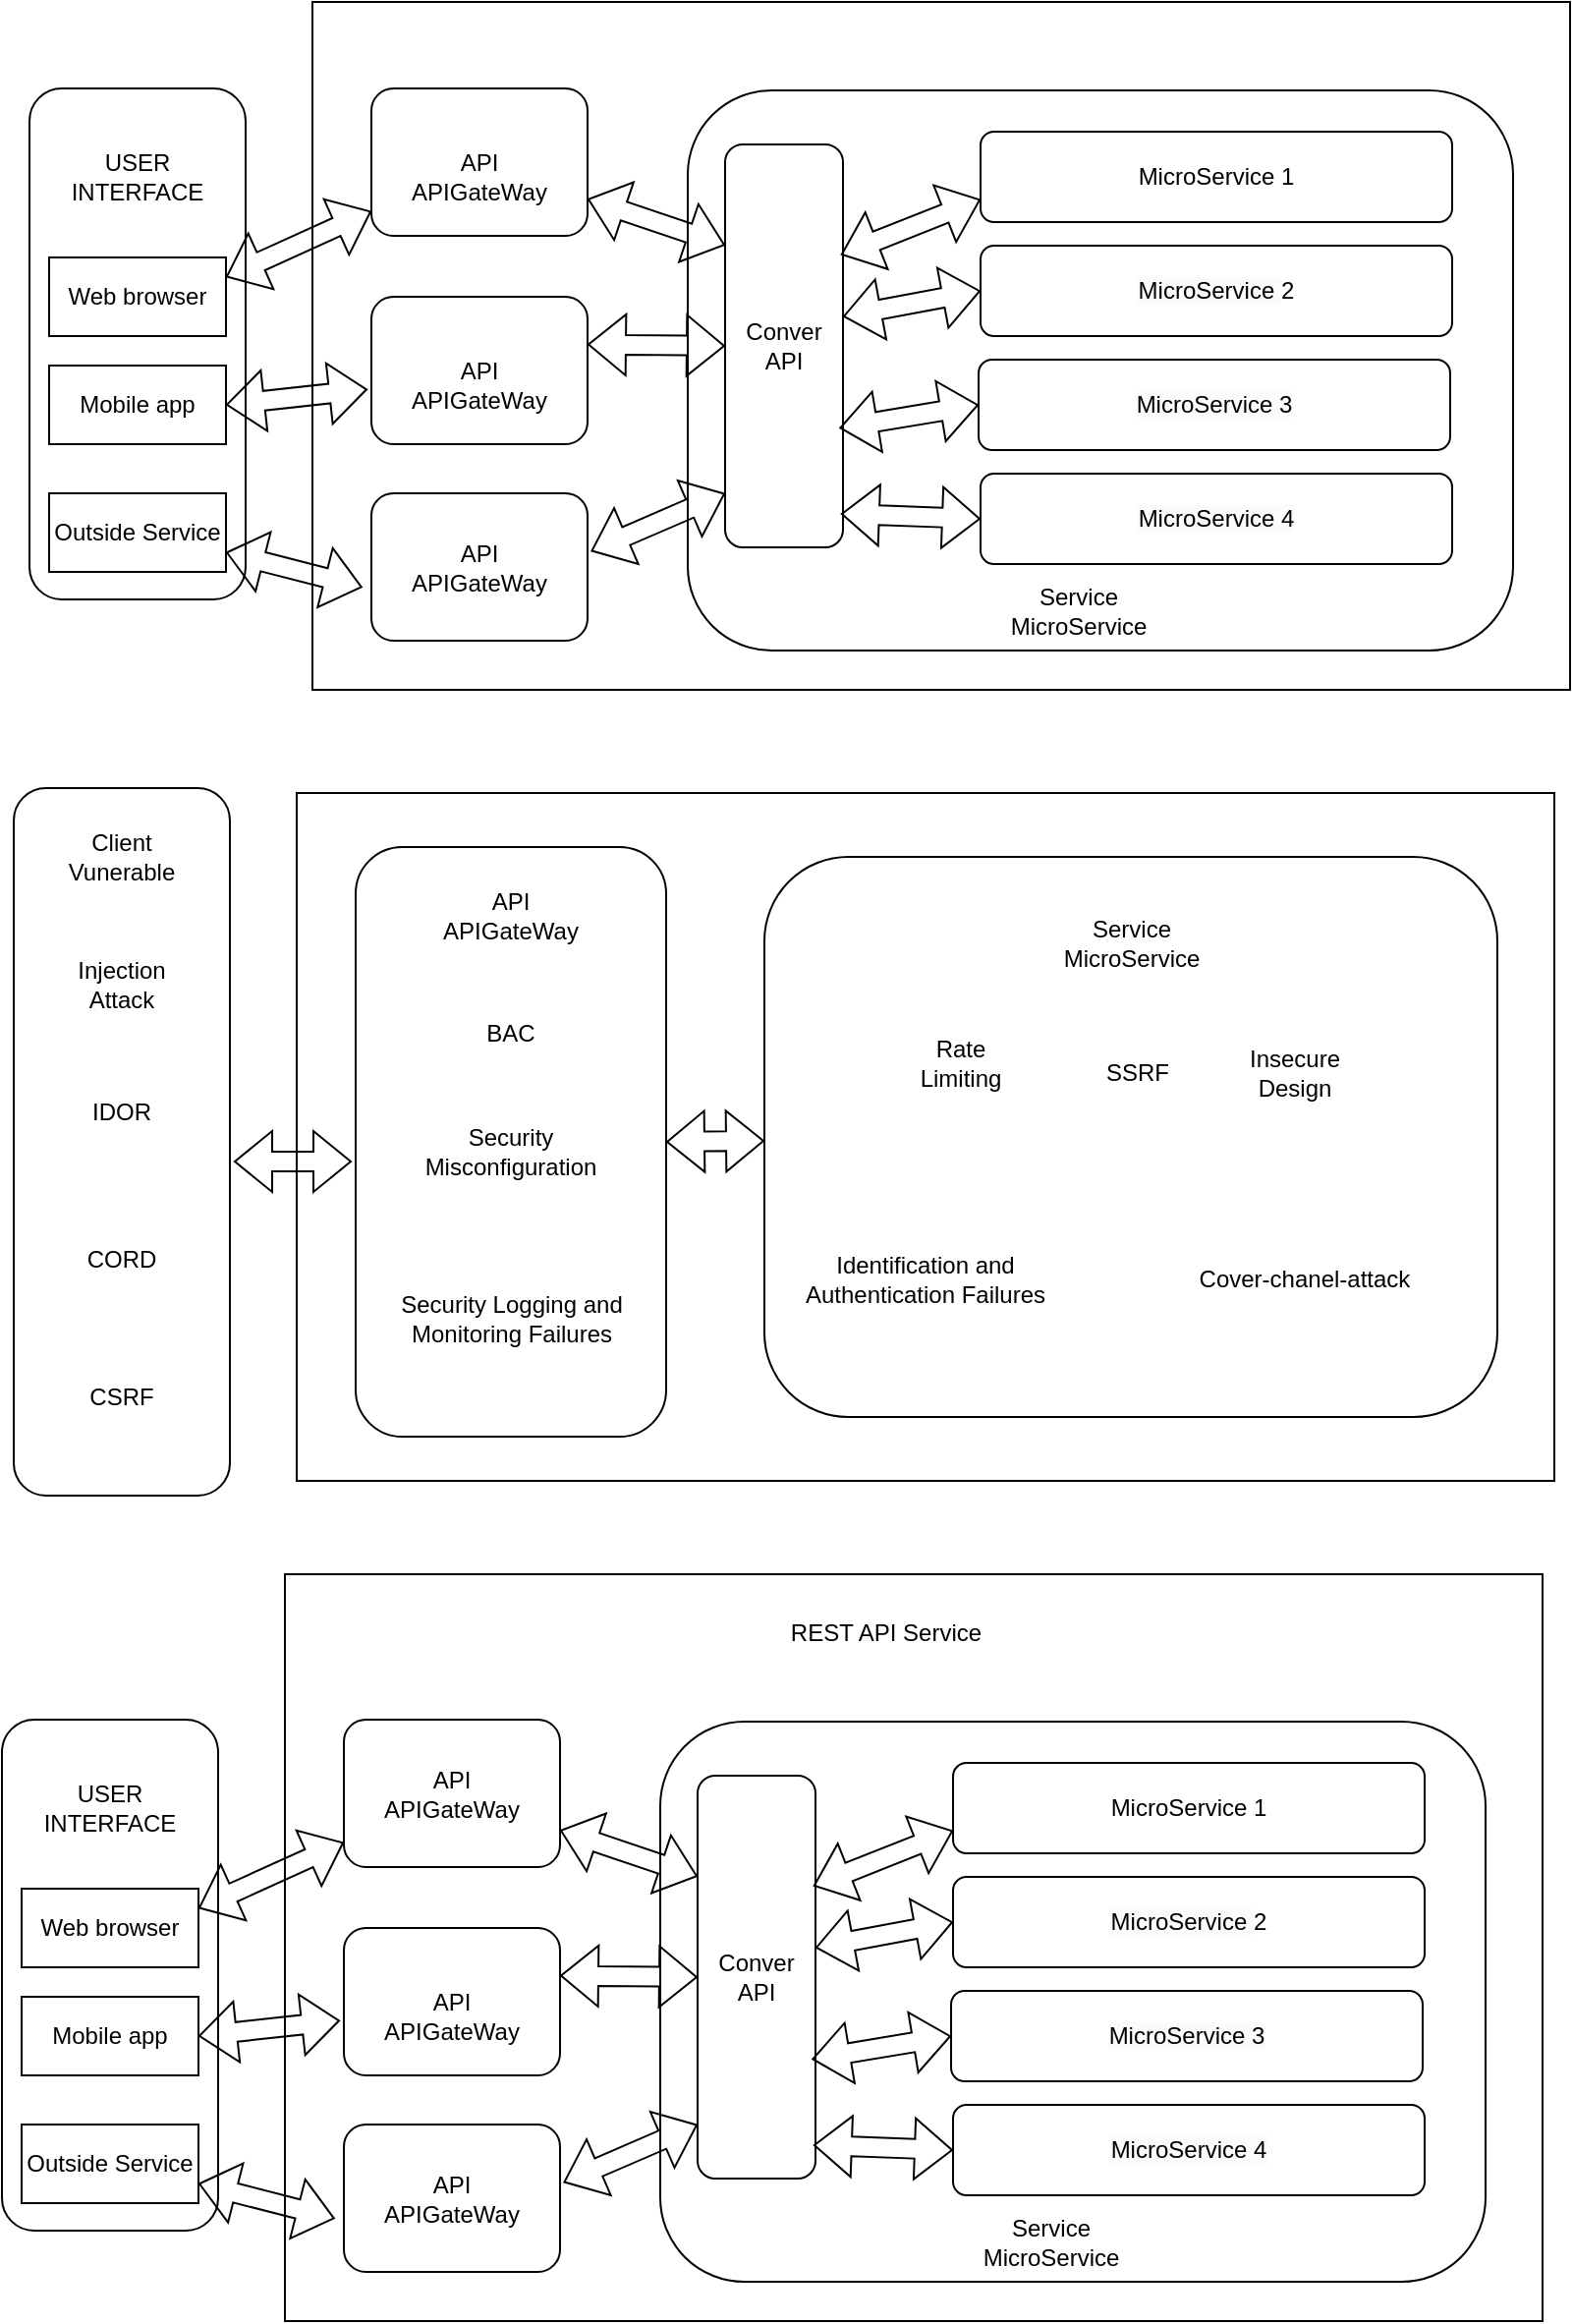 <mxfile version="21.6.8" type="github">
  <diagram name="Trang-1" id="a93HQ-2Yhv1V-fkxgcoa">
    <mxGraphModel dx="1533" dy="947" grid="1" gridSize="10" guides="1" tooltips="1" connect="1" arrows="1" fold="1" page="1" pageScale="1" pageWidth="827" pageHeight="1169" math="0" shadow="0">
      <root>
        <mxCell id="0" />
        <mxCell id="1" parent="0" />
        <mxCell id="b_T0NZLw3iRLqCjJVqVj-1" value="" style="rounded=0;whiteSpace=wrap;html=1;" parent="1" vertex="1">
          <mxGeometry x="180" y="20" width="640" height="350" as="geometry" />
        </mxCell>
        <mxCell id="b_T0NZLw3iRLqCjJVqVj-5" value="" style="rounded=1;whiteSpace=wrap;html=1;" parent="1" vertex="1">
          <mxGeometry x="36" y="64" width="110" height="260" as="geometry" />
        </mxCell>
        <mxCell id="b_T0NZLw3iRLqCjJVqVj-6" value="" style="rounded=1;whiteSpace=wrap;html=1;" parent="1" vertex="1">
          <mxGeometry x="371" y="65" width="420" height="285" as="geometry" />
        </mxCell>
        <mxCell id="b_T0NZLw3iRLqCjJVqVj-7" value="" style="rounded=1;whiteSpace=wrap;html=1;" parent="1" vertex="1">
          <mxGeometry x="210" y="64" width="110" height="75" as="geometry" />
        </mxCell>
        <mxCell id="b_T0NZLw3iRLqCjJVqVj-8" value="" style="shape=flexArrow;endArrow=classic;startArrow=classic;html=1;rounded=0;exitX=1;exitY=0.25;exitDx=0;exitDy=0;" parent="1" source="B-47JvwtqmCdVb9b-BcM-12" target="b_T0NZLw3iRLqCjJVqVj-7" edge="1">
          <mxGeometry width="100" height="100" relative="1" as="geometry">
            <mxPoint x="130" y="210" as="sourcePoint" />
            <mxPoint x="230" y="110" as="targetPoint" />
          </mxGeometry>
        </mxCell>
        <mxCell id="b_T0NZLw3iRLqCjJVqVj-9" value="" style="shape=flexArrow;endArrow=classic;startArrow=classic;html=1;rounded=0;exitX=1;exitY=0.5;exitDx=0;exitDy=0;entryX=0;entryY=0.5;entryDx=0;entryDy=0;" parent="1" target="B-47JvwtqmCdVb9b-BcM-11" edge="1">
          <mxGeometry width="100" height="100" relative="1" as="geometry">
            <mxPoint x="320" y="194.25" as="sourcePoint" />
            <mxPoint x="370" y="195.75" as="targetPoint" />
          </mxGeometry>
        </mxCell>
        <mxCell id="b_T0NZLw3iRLqCjJVqVj-12" value="USER&lt;br&gt;INTERFACE" style="text;html=1;strokeColor=none;fillColor=none;align=center;verticalAlign=middle;whiteSpace=wrap;rounded=0;" parent="1" vertex="1">
          <mxGeometry x="61" y="94" width="60" height="30" as="geometry" />
        </mxCell>
        <mxCell id="b_T0NZLw3iRLqCjJVqVj-13" value="API&lt;br&gt;APIGateWay" style="text;html=1;strokeColor=none;fillColor=none;align=center;verticalAlign=middle;whiteSpace=wrap;rounded=0;" parent="1" vertex="1">
          <mxGeometry x="235" y="94" width="60" height="30" as="geometry" />
        </mxCell>
        <mxCell id="b_T0NZLw3iRLqCjJVqVj-14" value="Service&lt;br&gt;MicroService" style="text;html=1;strokeColor=none;fillColor=none;align=center;verticalAlign=middle;whiteSpace=wrap;rounded=0;" parent="1" vertex="1">
          <mxGeometry x="540" y="315" width="60" height="30" as="geometry" />
        </mxCell>
        <mxCell id="B-47JvwtqmCdVb9b-BcM-2" value="" style="rounded=1;whiteSpace=wrap;html=1;" parent="1" vertex="1">
          <mxGeometry x="210" y="170" width="110" height="75" as="geometry" />
        </mxCell>
        <mxCell id="B-47JvwtqmCdVb9b-BcM-3" value="API&lt;br&gt;APIGateWay" style="text;html=1;strokeColor=none;fillColor=none;align=center;verticalAlign=middle;whiteSpace=wrap;rounded=0;" parent="1" vertex="1">
          <mxGeometry x="235" y="200" width="60" height="30" as="geometry" />
        </mxCell>
        <mxCell id="B-47JvwtqmCdVb9b-BcM-4" value="" style="rounded=1;whiteSpace=wrap;html=1;" parent="1" vertex="1">
          <mxGeometry x="210" y="270" width="110" height="75" as="geometry" />
        </mxCell>
        <mxCell id="B-47JvwtqmCdVb9b-BcM-5" value="API&lt;br&gt;APIGateWay" style="text;html=1;strokeColor=none;fillColor=none;align=center;verticalAlign=middle;whiteSpace=wrap;rounded=0;" parent="1" vertex="1">
          <mxGeometry x="235" y="292.5" width="60" height="30" as="geometry" />
        </mxCell>
        <mxCell id="B-47JvwtqmCdVb9b-BcM-7" value="" style="shape=flexArrow;endArrow=classic;startArrow=classic;html=1;rounded=0;entryX=-0.018;entryY=0.628;entryDx=0;entryDy=0;entryPerimeter=0;exitX=1;exitY=0.5;exitDx=0;exitDy=0;" parent="1" source="B-47JvwtqmCdVb9b-BcM-13" target="B-47JvwtqmCdVb9b-BcM-2" edge="1">
          <mxGeometry width="100" height="100" relative="1" as="geometry">
            <mxPoint x="310" y="400" as="sourcePoint" />
            <mxPoint x="410" y="300" as="targetPoint" />
          </mxGeometry>
        </mxCell>
        <mxCell id="B-47JvwtqmCdVb9b-BcM-8" value="" style="shape=flexArrow;endArrow=classic;startArrow=classic;html=1;rounded=0;entryX=-0.042;entryY=0.637;entryDx=0;entryDy=0;entryPerimeter=0;exitX=1;exitY=0.75;exitDx=0;exitDy=0;" parent="1" source="B-47JvwtqmCdVb9b-BcM-14" target="B-47JvwtqmCdVb9b-BcM-4" edge="1">
          <mxGeometry width="100" height="100" relative="1" as="geometry">
            <mxPoint x="310" y="400" as="sourcePoint" />
            <mxPoint x="410" y="300" as="targetPoint" />
          </mxGeometry>
        </mxCell>
        <mxCell id="B-47JvwtqmCdVb9b-BcM-9" value="" style="shape=flexArrow;endArrow=classic;startArrow=classic;html=1;rounded=0;exitX=1.016;exitY=0.393;exitDx=0;exitDy=0;entryX=0;entryY=0.866;entryDx=0;entryDy=0;entryPerimeter=0;exitPerimeter=0;" parent="1" source="B-47JvwtqmCdVb9b-BcM-4" target="B-47JvwtqmCdVb9b-BcM-11" edge="1">
          <mxGeometry width="100" height="100" relative="1" as="geometry">
            <mxPoint x="330" y="204.25" as="sourcePoint" />
            <mxPoint x="380" y="205.75" as="targetPoint" />
          </mxGeometry>
        </mxCell>
        <mxCell id="B-47JvwtqmCdVb9b-BcM-10" value="" style="shape=flexArrow;endArrow=classic;startArrow=classic;html=1;rounded=0;entryX=1;entryY=0.75;entryDx=0;entryDy=0;exitX=0;exitY=0.25;exitDx=0;exitDy=0;" parent="1" source="B-47JvwtqmCdVb9b-BcM-11" target="b_T0NZLw3iRLqCjJVqVj-7" edge="1">
          <mxGeometry width="100" height="100" relative="1" as="geometry">
            <mxPoint x="340" y="214.25" as="sourcePoint" />
            <mxPoint x="390" y="215.75" as="targetPoint" />
          </mxGeometry>
        </mxCell>
        <mxCell id="B-47JvwtqmCdVb9b-BcM-11" value="Conver API" style="rounded=1;whiteSpace=wrap;html=1;" parent="1" vertex="1">
          <mxGeometry x="390" y="92.5" width="60" height="205" as="geometry" />
        </mxCell>
        <mxCell id="B-47JvwtqmCdVb9b-BcM-12" value="Web browser" style="rounded=0;whiteSpace=wrap;html=1;" parent="1" vertex="1">
          <mxGeometry x="46" y="150" width="90" height="40" as="geometry" />
        </mxCell>
        <mxCell id="B-47JvwtqmCdVb9b-BcM-13" value="Mobile app" style="rounded=0;whiteSpace=wrap;html=1;" parent="1" vertex="1">
          <mxGeometry x="46" y="205" width="90" height="40" as="geometry" />
        </mxCell>
        <mxCell id="B-47JvwtqmCdVb9b-BcM-14" value="Outside Service" style="rounded=0;whiteSpace=wrap;html=1;" parent="1" vertex="1">
          <mxGeometry x="46" y="270" width="90" height="40" as="geometry" />
        </mxCell>
        <mxCell id="B-47JvwtqmCdVb9b-BcM-17" value="MicroService 1" style="rounded=1;whiteSpace=wrap;html=1;" parent="1" vertex="1">
          <mxGeometry x="520" y="86" width="240" height="46" as="geometry" />
        </mxCell>
        <mxCell id="B-47JvwtqmCdVb9b-BcM-18" value="&lt;span style=&quot;color: rgb(0, 0, 0); font-family: Helvetica; font-size: 12px; font-style: normal; font-variant-ligatures: normal; font-variant-caps: normal; font-weight: 400; letter-spacing: normal; orphans: 2; text-align: center; text-indent: 0px; text-transform: none; widows: 2; word-spacing: 0px; -webkit-text-stroke-width: 0px; background-color: rgb(251, 251, 251); text-decoration-thickness: initial; text-decoration-style: initial; text-decoration-color: initial; float: none; display: inline !important;&quot;&gt;MicroService&lt;span&gt;&amp;nbsp;&lt;/span&gt;&lt;/span&gt;2" style="rounded=1;whiteSpace=wrap;html=1;" parent="1" vertex="1">
          <mxGeometry x="520" y="144" width="240" height="46" as="geometry" />
        </mxCell>
        <mxCell id="B-47JvwtqmCdVb9b-BcM-19" value="&lt;span style=&quot;color: rgb(0, 0, 0); font-family: Helvetica; font-size: 12px; font-style: normal; font-variant-ligatures: normal; font-variant-caps: normal; font-weight: 400; letter-spacing: normal; orphans: 2; text-align: center; text-indent: 0px; text-transform: none; widows: 2; word-spacing: 0px; -webkit-text-stroke-width: 0px; background-color: rgb(251, 251, 251); text-decoration-thickness: initial; text-decoration-style: initial; text-decoration-color: initial; float: none; display: inline !important;&quot;&gt;MicroService&lt;span&gt;&amp;nbsp;3&lt;/span&gt;&lt;/span&gt;" style="rounded=1;whiteSpace=wrap;html=1;" parent="1" vertex="1">
          <mxGeometry x="519" y="202" width="240" height="46" as="geometry" />
        </mxCell>
        <mxCell id="B-47JvwtqmCdVb9b-BcM-20" value="&lt;span style=&quot;color: rgb(0, 0, 0); font-family: Helvetica; font-size: 12px; font-style: normal; font-variant-ligatures: normal; font-variant-caps: normal; font-weight: 400; letter-spacing: normal; orphans: 2; text-align: center; text-indent: 0px; text-transform: none; widows: 2; word-spacing: 0px; -webkit-text-stroke-width: 0px; background-color: rgb(251, 251, 251); text-decoration-thickness: initial; text-decoration-style: initial; text-decoration-color: initial; float: none; display: inline !important;&quot;&gt;MicroService&lt;span&gt;&amp;nbsp;4&lt;/span&gt;&lt;/span&gt;" style="rounded=1;whiteSpace=wrap;html=1;" parent="1" vertex="1">
          <mxGeometry x="520" y="260" width="240" height="46" as="geometry" />
        </mxCell>
        <mxCell id="B-47JvwtqmCdVb9b-BcM-21" value="" style="shape=flexArrow;endArrow=classic;startArrow=classic;html=1;rounded=0;entryX=0;entryY=0.75;entryDx=0;entryDy=0;exitX=0.982;exitY=0.274;exitDx=0;exitDy=0;exitPerimeter=0;" parent="1" source="B-47JvwtqmCdVb9b-BcM-11" target="B-47JvwtqmCdVb9b-BcM-17" edge="1">
          <mxGeometry width="100" height="100" relative="1" as="geometry">
            <mxPoint x="320" y="340" as="sourcePoint" />
            <mxPoint x="420" y="240" as="targetPoint" />
          </mxGeometry>
        </mxCell>
        <mxCell id="B-47JvwtqmCdVb9b-BcM-22" value="" style="shape=flexArrow;endArrow=classic;startArrow=classic;html=1;rounded=0;entryX=0;entryY=0.5;entryDx=0;entryDy=0;exitX=1;exitY=0.427;exitDx=0;exitDy=0;exitPerimeter=0;" parent="1" source="B-47JvwtqmCdVb9b-BcM-11" target="B-47JvwtqmCdVb9b-BcM-18" edge="1">
          <mxGeometry width="100" height="100" relative="1" as="geometry">
            <mxPoint x="450" y="190" as="sourcePoint" />
            <mxPoint x="521" y="162" as="targetPoint" />
          </mxGeometry>
        </mxCell>
        <mxCell id="B-47JvwtqmCdVb9b-BcM-23" value="" style="shape=flexArrow;endArrow=classic;startArrow=classic;html=1;rounded=0;entryX=0;entryY=0.5;entryDx=0;entryDy=0;exitX=0.969;exitY=0.704;exitDx=0;exitDy=0;exitPerimeter=0;" parent="1" source="B-47JvwtqmCdVb9b-BcM-11" target="B-47JvwtqmCdVb9b-BcM-19" edge="1">
          <mxGeometry width="100" height="100" relative="1" as="geometry">
            <mxPoint x="449" y="248" as="sourcePoint" />
            <mxPoint x="520" y="220" as="targetPoint" />
          </mxGeometry>
        </mxCell>
        <mxCell id="B-47JvwtqmCdVb9b-BcM-24" value="" style="shape=flexArrow;endArrow=classic;startArrow=classic;html=1;rounded=0;entryX=0;entryY=0.5;entryDx=0;entryDy=0;exitX=0.982;exitY=0.917;exitDx=0;exitDy=0;exitPerimeter=0;" parent="1" source="B-47JvwtqmCdVb9b-BcM-11" target="B-47JvwtqmCdVb9b-BcM-20" edge="1">
          <mxGeometry width="100" height="100" relative="1" as="geometry">
            <mxPoint x="449" y="292.5" as="sourcePoint" />
            <mxPoint x="520" y="264.5" as="targetPoint" />
          </mxGeometry>
        </mxCell>
        <mxCell id="B-47JvwtqmCdVb9b-BcM-25" value="" style="rounded=0;whiteSpace=wrap;html=1;" parent="1" vertex="1">
          <mxGeometry x="172" y="422.5" width="640" height="350" as="geometry" />
        </mxCell>
        <mxCell id="B-47JvwtqmCdVb9b-BcM-26" value="" style="rounded=1;whiteSpace=wrap;html=1;" parent="1" vertex="1">
          <mxGeometry x="28" y="420" width="110" height="360" as="geometry" />
        </mxCell>
        <mxCell id="B-47JvwtqmCdVb9b-BcM-27" value="" style="rounded=1;whiteSpace=wrap;html=1;" parent="1" vertex="1">
          <mxGeometry x="410" y="455" width="373" height="285" as="geometry" />
        </mxCell>
        <mxCell id="B-47JvwtqmCdVb9b-BcM-30" value="" style="shape=flexArrow;endArrow=classic;startArrow=classic;html=1;rounded=0;exitX=1;exitY=0.5;exitDx=0;exitDy=0;" parent="1" target="B-47JvwtqmCdVb9b-BcM-27" edge="1" source="B-47JvwtqmCdVb9b-BcM-34">
          <mxGeometry width="100" height="100" relative="1" as="geometry">
            <mxPoint x="312" y="600" as="sourcePoint" />
            <mxPoint x="370" y="590" as="targetPoint" />
          </mxGeometry>
        </mxCell>
        <mxCell id="B-47JvwtqmCdVb9b-BcM-31" value="Client&lt;br&gt;Vunerable" style="text;html=1;strokeColor=none;fillColor=none;align=center;verticalAlign=middle;whiteSpace=wrap;rounded=0;" parent="1" vertex="1">
          <mxGeometry x="53" y="440" width="60" height="30" as="geometry" />
        </mxCell>
        <mxCell id="B-47JvwtqmCdVb9b-BcM-33" value="Service&lt;br&gt;MicroService" style="text;html=1;strokeColor=none;fillColor=none;align=center;verticalAlign=middle;whiteSpace=wrap;rounded=0;" parent="1" vertex="1">
          <mxGeometry x="566.5" y="484" width="60" height="30" as="geometry" />
        </mxCell>
        <mxCell id="B-47JvwtqmCdVb9b-BcM-34" value="" style="rounded=1;whiteSpace=wrap;html=1;" parent="1" vertex="1">
          <mxGeometry x="202" y="450" width="158" height="300" as="geometry" />
        </mxCell>
        <mxCell id="B-47JvwtqmCdVb9b-BcM-35" value="API&lt;br&gt;APIGateWay" style="text;html=1;strokeColor=none;fillColor=none;align=center;verticalAlign=middle;whiteSpace=wrap;rounded=0;" parent="1" vertex="1">
          <mxGeometry x="251" y="470" width="60" height="30" as="geometry" />
        </mxCell>
        <mxCell id="B-47JvwtqmCdVb9b-BcM-38" value="" style="shape=flexArrow;endArrow=classic;startArrow=classic;html=1;rounded=0;" parent="1" edge="1">
          <mxGeometry width="100" height="100" relative="1" as="geometry">
            <mxPoint x="140" y="610" as="sourcePoint" />
            <mxPoint x="200" y="610" as="targetPoint" />
          </mxGeometry>
        </mxCell>
        <mxCell id="sFR1kPlOaBU0r8AqizzY-5" value="Injection Attack" style="text;html=1;strokeColor=none;fillColor=none;align=center;verticalAlign=middle;whiteSpace=wrap;rounded=0;" vertex="1" parent="1">
          <mxGeometry x="53" y="500" width="60" height="40" as="geometry" />
        </mxCell>
        <mxCell id="sFR1kPlOaBU0r8AqizzY-6" value="IDOR" style="text;html=1;strokeColor=none;fillColor=none;align=center;verticalAlign=middle;whiteSpace=wrap;rounded=0;" vertex="1" parent="1">
          <mxGeometry x="53" y="565" width="60" height="40" as="geometry" />
        </mxCell>
        <mxCell id="sFR1kPlOaBU0r8AqizzY-7" value="CORD" style="text;html=1;strokeColor=none;fillColor=none;align=center;verticalAlign=middle;whiteSpace=wrap;rounded=0;" vertex="1" parent="1">
          <mxGeometry x="53" y="640" width="60" height="40" as="geometry" />
        </mxCell>
        <mxCell id="sFR1kPlOaBU0r8AqizzY-8" value="BAC" style="text;html=1;strokeColor=none;fillColor=none;align=center;verticalAlign=middle;whiteSpace=wrap;rounded=0;fontColor=default;" vertex="1" parent="1">
          <mxGeometry x="251" y="525" width="60" height="40" as="geometry" />
        </mxCell>
        <mxCell id="sFR1kPlOaBU0r8AqizzY-9" value="&lt;span&gt;Security Misconfiguration&lt;/span&gt;" style="text;html=1;strokeColor=none;fillColor=none;align=center;verticalAlign=middle;rounded=0;whiteSpace=wrap;fontColor=default;labelBorderColor=none;fontStyle=0" vertex="1" parent="1">
          <mxGeometry x="251" y="585" width="60" height="40" as="geometry" />
        </mxCell>
        <mxCell id="sFR1kPlOaBU0r8AqizzY-10" value="Security Logging and Monitoring Failures" style="text;html=1;strokeColor=none;fillColor=none;align=center;verticalAlign=middle;whiteSpace=wrap;rounded=0;" vertex="1" parent="1">
          <mxGeometry x="216.5" y="670" width="129" height="40" as="geometry" />
        </mxCell>
        <mxCell id="sFR1kPlOaBU0r8AqizzY-11" value="Rate Limiting" style="text;html=1;strokeColor=none;fillColor=none;align=center;verticalAlign=middle;whiteSpace=wrap;rounded=0;" vertex="1" parent="1">
          <mxGeometry x="480" y="540" width="60" height="40" as="geometry" />
        </mxCell>
        <mxCell id="sFR1kPlOaBU0r8AqizzY-12" value="Insecure Design" style="text;html=1;strokeColor=none;fillColor=none;align=center;verticalAlign=middle;whiteSpace=wrap;rounded=0;" vertex="1" parent="1">
          <mxGeometry x="650" y="545" width="60" height="40" as="geometry" />
        </mxCell>
        <mxCell id="sFR1kPlOaBU0r8AqizzY-13" value="Identification and Authentication Failures" style="text;html=1;strokeColor=none;fillColor=none;align=center;verticalAlign=middle;whiteSpace=wrap;rounded=0;" vertex="1" parent="1">
          <mxGeometry x="428" y="650" width="128" height="40" as="geometry" />
        </mxCell>
        <mxCell id="sFR1kPlOaBU0r8AqizzY-14" value="SSRF" style="text;html=1;strokeColor=none;fillColor=none;align=center;verticalAlign=middle;whiteSpace=wrap;rounded=0;" vertex="1" parent="1">
          <mxGeometry x="570" y="545" width="60" height="40" as="geometry" />
        </mxCell>
        <mxCell id="sFR1kPlOaBU0r8AqizzY-15" value="Cover-chanel-attack" style="text;html=1;strokeColor=none;fillColor=none;align=center;verticalAlign=middle;whiteSpace=wrap;rounded=0;" vertex="1" parent="1">
          <mxGeometry x="610" y="650" width="150" height="40" as="geometry" />
        </mxCell>
        <mxCell id="sFR1kPlOaBU0r8AqizzY-16" value="CSRF" style="text;html=1;strokeColor=none;fillColor=none;align=center;verticalAlign=middle;whiteSpace=wrap;rounded=0;" vertex="1" parent="1">
          <mxGeometry x="53" y="710" width="60" height="40" as="geometry" />
        </mxCell>
        <mxCell id="sFR1kPlOaBU0r8AqizzY-17" value="" style="rounded=0;whiteSpace=wrap;html=1;" vertex="1" parent="1">
          <mxGeometry x="166" y="820" width="640" height="380" as="geometry" />
        </mxCell>
        <mxCell id="sFR1kPlOaBU0r8AqizzY-18" value="" style="rounded=1;whiteSpace=wrap;html=1;" vertex="1" parent="1">
          <mxGeometry x="22" y="894" width="110" height="260" as="geometry" />
        </mxCell>
        <mxCell id="sFR1kPlOaBU0r8AqizzY-19" value="" style="rounded=1;whiteSpace=wrap;html=1;" vertex="1" parent="1">
          <mxGeometry x="357" y="895" width="420" height="285" as="geometry" />
        </mxCell>
        <mxCell id="sFR1kPlOaBU0r8AqizzY-20" value="" style="rounded=1;whiteSpace=wrap;html=1;" vertex="1" parent="1">
          <mxGeometry x="196" y="894" width="110" height="75" as="geometry" />
        </mxCell>
        <mxCell id="sFR1kPlOaBU0r8AqizzY-21" value="" style="shape=flexArrow;endArrow=classic;startArrow=classic;html=1;rounded=0;exitX=1;exitY=0.25;exitDx=0;exitDy=0;" edge="1" parent="1" source="sFR1kPlOaBU0r8AqizzY-35" target="sFR1kPlOaBU0r8AqizzY-20">
          <mxGeometry width="100" height="100" relative="1" as="geometry">
            <mxPoint x="116" y="1040" as="sourcePoint" />
            <mxPoint x="216" y="940" as="targetPoint" />
          </mxGeometry>
        </mxCell>
        <mxCell id="sFR1kPlOaBU0r8AqizzY-22" value="" style="shape=flexArrow;endArrow=classic;startArrow=classic;html=1;rounded=0;exitX=1;exitY=0.5;exitDx=0;exitDy=0;entryX=0;entryY=0.5;entryDx=0;entryDy=0;" edge="1" parent="1" target="sFR1kPlOaBU0r8AqizzY-34">
          <mxGeometry width="100" height="100" relative="1" as="geometry">
            <mxPoint x="306" y="1024.25" as="sourcePoint" />
            <mxPoint x="356" y="1025.75" as="targetPoint" />
          </mxGeometry>
        </mxCell>
        <mxCell id="sFR1kPlOaBU0r8AqizzY-23" value="USER&lt;br&gt;INTERFACE" style="text;html=1;strokeColor=none;fillColor=none;align=center;verticalAlign=middle;whiteSpace=wrap;rounded=0;" vertex="1" parent="1">
          <mxGeometry x="47" y="924" width="60" height="30" as="geometry" />
        </mxCell>
        <mxCell id="sFR1kPlOaBU0r8AqizzY-24" value="API&lt;br&gt;APIGateWay" style="text;html=1;strokeColor=none;fillColor=none;align=center;verticalAlign=middle;whiteSpace=wrap;rounded=0;" vertex="1" parent="1">
          <mxGeometry x="221" y="916.5" width="60" height="30" as="geometry" />
        </mxCell>
        <mxCell id="sFR1kPlOaBU0r8AqizzY-25" value="Service&lt;br&gt;MicroService" style="text;html=1;strokeColor=none;fillColor=none;align=center;verticalAlign=middle;whiteSpace=wrap;rounded=0;" vertex="1" parent="1">
          <mxGeometry x="526" y="1145" width="60" height="30" as="geometry" />
        </mxCell>
        <mxCell id="sFR1kPlOaBU0r8AqizzY-26" value="" style="rounded=1;whiteSpace=wrap;html=1;" vertex="1" parent="1">
          <mxGeometry x="196" y="1000" width="110" height="75" as="geometry" />
        </mxCell>
        <mxCell id="sFR1kPlOaBU0r8AqizzY-27" value="API&lt;br&gt;APIGateWay" style="text;html=1;strokeColor=none;fillColor=none;align=center;verticalAlign=middle;whiteSpace=wrap;rounded=0;" vertex="1" parent="1">
          <mxGeometry x="221" y="1030" width="60" height="30" as="geometry" />
        </mxCell>
        <mxCell id="sFR1kPlOaBU0r8AqizzY-28" value="" style="rounded=1;whiteSpace=wrap;html=1;" vertex="1" parent="1">
          <mxGeometry x="196" y="1100" width="110" height="75" as="geometry" />
        </mxCell>
        <mxCell id="sFR1kPlOaBU0r8AqizzY-29" value="API&lt;br&gt;APIGateWay" style="text;html=1;strokeColor=none;fillColor=none;align=center;verticalAlign=middle;whiteSpace=wrap;rounded=0;" vertex="1" parent="1">
          <mxGeometry x="221" y="1122.5" width="60" height="30" as="geometry" />
        </mxCell>
        <mxCell id="sFR1kPlOaBU0r8AqizzY-30" value="" style="shape=flexArrow;endArrow=classic;startArrow=classic;html=1;rounded=0;entryX=-0.018;entryY=0.628;entryDx=0;entryDy=0;entryPerimeter=0;exitX=1;exitY=0.5;exitDx=0;exitDy=0;" edge="1" parent="1" source="sFR1kPlOaBU0r8AqizzY-36" target="sFR1kPlOaBU0r8AqizzY-26">
          <mxGeometry width="100" height="100" relative="1" as="geometry">
            <mxPoint x="296" y="1230" as="sourcePoint" />
            <mxPoint x="396" y="1130" as="targetPoint" />
          </mxGeometry>
        </mxCell>
        <mxCell id="sFR1kPlOaBU0r8AqizzY-31" value="" style="shape=flexArrow;endArrow=classic;startArrow=classic;html=1;rounded=0;entryX=-0.042;entryY=0.637;entryDx=0;entryDy=0;entryPerimeter=0;exitX=1;exitY=0.75;exitDx=0;exitDy=0;" edge="1" parent="1" source="sFR1kPlOaBU0r8AqizzY-37" target="sFR1kPlOaBU0r8AqizzY-28">
          <mxGeometry width="100" height="100" relative="1" as="geometry">
            <mxPoint x="296" y="1230" as="sourcePoint" />
            <mxPoint x="396" y="1130" as="targetPoint" />
          </mxGeometry>
        </mxCell>
        <mxCell id="sFR1kPlOaBU0r8AqizzY-32" value="" style="shape=flexArrow;endArrow=classic;startArrow=classic;html=1;rounded=0;exitX=1.016;exitY=0.393;exitDx=0;exitDy=0;entryX=0;entryY=0.866;entryDx=0;entryDy=0;entryPerimeter=0;exitPerimeter=0;" edge="1" parent="1" source="sFR1kPlOaBU0r8AqizzY-28" target="sFR1kPlOaBU0r8AqizzY-34">
          <mxGeometry width="100" height="100" relative="1" as="geometry">
            <mxPoint x="316" y="1034.25" as="sourcePoint" />
            <mxPoint x="366" y="1035.75" as="targetPoint" />
          </mxGeometry>
        </mxCell>
        <mxCell id="sFR1kPlOaBU0r8AqizzY-33" value="" style="shape=flexArrow;endArrow=classic;startArrow=classic;html=1;rounded=0;entryX=1;entryY=0.75;entryDx=0;entryDy=0;exitX=0;exitY=0.25;exitDx=0;exitDy=0;" edge="1" parent="1" source="sFR1kPlOaBU0r8AqizzY-34" target="sFR1kPlOaBU0r8AqizzY-20">
          <mxGeometry width="100" height="100" relative="1" as="geometry">
            <mxPoint x="326" y="1044.25" as="sourcePoint" />
            <mxPoint x="376" y="1045.75" as="targetPoint" />
          </mxGeometry>
        </mxCell>
        <mxCell id="sFR1kPlOaBU0r8AqizzY-34" value="Conver API" style="rounded=1;whiteSpace=wrap;html=1;" vertex="1" parent="1">
          <mxGeometry x="376" y="922.5" width="60" height="205" as="geometry" />
        </mxCell>
        <mxCell id="sFR1kPlOaBU0r8AqizzY-35" value="Web browser" style="rounded=0;whiteSpace=wrap;html=1;" vertex="1" parent="1">
          <mxGeometry x="32" y="980" width="90" height="40" as="geometry" />
        </mxCell>
        <mxCell id="sFR1kPlOaBU0r8AqizzY-36" value="Mobile app" style="rounded=0;whiteSpace=wrap;html=1;" vertex="1" parent="1">
          <mxGeometry x="32" y="1035" width="90" height="40" as="geometry" />
        </mxCell>
        <mxCell id="sFR1kPlOaBU0r8AqizzY-37" value="Outside Service" style="rounded=0;whiteSpace=wrap;html=1;" vertex="1" parent="1">
          <mxGeometry x="32" y="1100" width="90" height="40" as="geometry" />
        </mxCell>
        <mxCell id="sFR1kPlOaBU0r8AqizzY-38" value="MicroService 1" style="rounded=1;whiteSpace=wrap;html=1;" vertex="1" parent="1">
          <mxGeometry x="506" y="916" width="240" height="46" as="geometry" />
        </mxCell>
        <mxCell id="sFR1kPlOaBU0r8AqizzY-39" value="&lt;span style=&quot;color: rgb(0, 0, 0); font-family: Helvetica; font-size: 12px; font-style: normal; font-variant-ligatures: normal; font-variant-caps: normal; font-weight: 400; letter-spacing: normal; orphans: 2; text-align: center; text-indent: 0px; text-transform: none; widows: 2; word-spacing: 0px; -webkit-text-stroke-width: 0px; background-color: rgb(251, 251, 251); text-decoration-thickness: initial; text-decoration-style: initial; text-decoration-color: initial; float: none; display: inline !important;&quot;&gt;MicroService&lt;span&gt;&amp;nbsp;&lt;/span&gt;&lt;/span&gt;2" style="rounded=1;whiteSpace=wrap;html=1;" vertex="1" parent="1">
          <mxGeometry x="506" y="974" width="240" height="46" as="geometry" />
        </mxCell>
        <mxCell id="sFR1kPlOaBU0r8AqizzY-40" value="&lt;span style=&quot;color: rgb(0, 0, 0); font-family: Helvetica; font-size: 12px; font-style: normal; font-variant-ligatures: normal; font-variant-caps: normal; font-weight: 400; letter-spacing: normal; orphans: 2; text-align: center; text-indent: 0px; text-transform: none; widows: 2; word-spacing: 0px; -webkit-text-stroke-width: 0px; background-color: rgb(251, 251, 251); text-decoration-thickness: initial; text-decoration-style: initial; text-decoration-color: initial; float: none; display: inline !important;&quot;&gt;MicroService&lt;span&gt;&amp;nbsp;3&lt;/span&gt;&lt;/span&gt;" style="rounded=1;whiteSpace=wrap;html=1;" vertex="1" parent="1">
          <mxGeometry x="505" y="1032" width="240" height="46" as="geometry" />
        </mxCell>
        <mxCell id="sFR1kPlOaBU0r8AqizzY-41" value="&lt;span style=&quot;color: rgb(0, 0, 0); font-family: Helvetica; font-size: 12px; font-style: normal; font-variant-ligatures: normal; font-variant-caps: normal; font-weight: 400; letter-spacing: normal; orphans: 2; text-align: center; text-indent: 0px; text-transform: none; widows: 2; word-spacing: 0px; -webkit-text-stroke-width: 0px; background-color: rgb(251, 251, 251); text-decoration-thickness: initial; text-decoration-style: initial; text-decoration-color: initial; float: none; display: inline !important;&quot;&gt;MicroService&lt;span&gt;&amp;nbsp;4&lt;/span&gt;&lt;/span&gt;" style="rounded=1;whiteSpace=wrap;html=1;" vertex="1" parent="1">
          <mxGeometry x="506" y="1090" width="240" height="46" as="geometry" />
        </mxCell>
        <mxCell id="sFR1kPlOaBU0r8AqizzY-42" value="" style="shape=flexArrow;endArrow=classic;startArrow=classic;html=1;rounded=0;entryX=0;entryY=0.75;entryDx=0;entryDy=0;exitX=0.982;exitY=0.274;exitDx=0;exitDy=0;exitPerimeter=0;" edge="1" parent="1" source="sFR1kPlOaBU0r8AqizzY-34" target="sFR1kPlOaBU0r8AqizzY-38">
          <mxGeometry width="100" height="100" relative="1" as="geometry">
            <mxPoint x="306" y="1170" as="sourcePoint" />
            <mxPoint x="406" y="1070" as="targetPoint" />
          </mxGeometry>
        </mxCell>
        <mxCell id="sFR1kPlOaBU0r8AqizzY-43" value="" style="shape=flexArrow;endArrow=classic;startArrow=classic;html=1;rounded=0;entryX=0;entryY=0.5;entryDx=0;entryDy=0;exitX=1;exitY=0.427;exitDx=0;exitDy=0;exitPerimeter=0;" edge="1" parent="1" source="sFR1kPlOaBU0r8AqizzY-34" target="sFR1kPlOaBU0r8AqizzY-39">
          <mxGeometry width="100" height="100" relative="1" as="geometry">
            <mxPoint x="436" y="1020" as="sourcePoint" />
            <mxPoint x="507" y="992" as="targetPoint" />
          </mxGeometry>
        </mxCell>
        <mxCell id="sFR1kPlOaBU0r8AqizzY-44" value="" style="shape=flexArrow;endArrow=classic;startArrow=classic;html=1;rounded=0;entryX=0;entryY=0.5;entryDx=0;entryDy=0;exitX=0.969;exitY=0.704;exitDx=0;exitDy=0;exitPerimeter=0;" edge="1" parent="1" source="sFR1kPlOaBU0r8AqizzY-34" target="sFR1kPlOaBU0r8AqizzY-40">
          <mxGeometry width="100" height="100" relative="1" as="geometry">
            <mxPoint x="435" y="1078" as="sourcePoint" />
            <mxPoint x="506" y="1050" as="targetPoint" />
          </mxGeometry>
        </mxCell>
        <mxCell id="sFR1kPlOaBU0r8AqizzY-45" value="" style="shape=flexArrow;endArrow=classic;startArrow=classic;html=1;rounded=0;entryX=0;entryY=0.5;entryDx=0;entryDy=0;exitX=0.982;exitY=0.917;exitDx=0;exitDy=0;exitPerimeter=0;" edge="1" parent="1" source="sFR1kPlOaBU0r8AqizzY-34" target="sFR1kPlOaBU0r8AqizzY-41">
          <mxGeometry width="100" height="100" relative="1" as="geometry">
            <mxPoint x="435" y="1122.5" as="sourcePoint" />
            <mxPoint x="506" y="1094.5" as="targetPoint" />
          </mxGeometry>
        </mxCell>
        <mxCell id="sFR1kPlOaBU0r8AqizzY-46" value="REST API Service" style="text;html=1;strokeColor=none;fillColor=none;align=center;verticalAlign=middle;whiteSpace=wrap;rounded=0;" vertex="1" parent="1">
          <mxGeometry x="390" y="830" width="164" height="40" as="geometry" />
        </mxCell>
      </root>
    </mxGraphModel>
  </diagram>
</mxfile>
